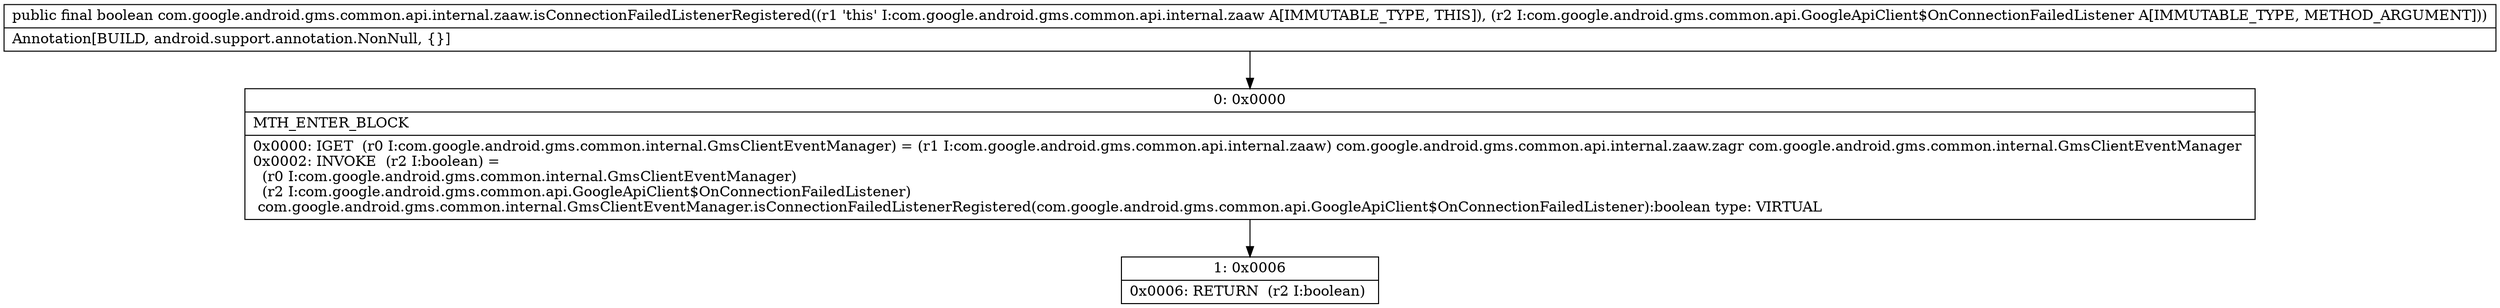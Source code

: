 digraph "CFG forcom.google.android.gms.common.api.internal.zaaw.isConnectionFailedListenerRegistered(Lcom\/google\/android\/gms\/common\/api\/GoogleApiClient$OnConnectionFailedListener;)Z" {
Node_0 [shape=record,label="{0\:\ 0x0000|MTH_ENTER_BLOCK\l|0x0000: IGET  (r0 I:com.google.android.gms.common.internal.GmsClientEventManager) = (r1 I:com.google.android.gms.common.api.internal.zaaw) com.google.android.gms.common.api.internal.zaaw.zagr com.google.android.gms.common.internal.GmsClientEventManager \l0x0002: INVOKE  (r2 I:boolean) = \l  (r0 I:com.google.android.gms.common.internal.GmsClientEventManager)\l  (r2 I:com.google.android.gms.common.api.GoogleApiClient$OnConnectionFailedListener)\l com.google.android.gms.common.internal.GmsClientEventManager.isConnectionFailedListenerRegistered(com.google.android.gms.common.api.GoogleApiClient$OnConnectionFailedListener):boolean type: VIRTUAL \l}"];
Node_1 [shape=record,label="{1\:\ 0x0006|0x0006: RETURN  (r2 I:boolean) \l}"];
MethodNode[shape=record,label="{public final boolean com.google.android.gms.common.api.internal.zaaw.isConnectionFailedListenerRegistered((r1 'this' I:com.google.android.gms.common.api.internal.zaaw A[IMMUTABLE_TYPE, THIS]), (r2 I:com.google.android.gms.common.api.GoogleApiClient$OnConnectionFailedListener A[IMMUTABLE_TYPE, METHOD_ARGUMENT]))  | Annotation[BUILD, android.support.annotation.NonNull, \{\}]\l}"];
MethodNode -> Node_0;
Node_0 -> Node_1;
}

